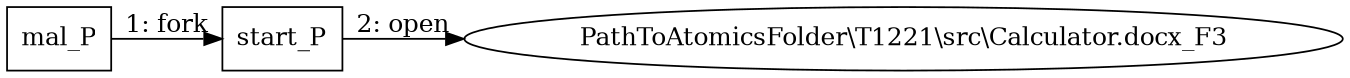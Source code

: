 digraph T1221 {
rankdir="LR"
size="9"
fixedsize="false"
splines="true"
nodesep=0.3
ranksep=0
fontsize=10
overlap="scalexy"
engine= "neato"
	"mal_P" [node_type=Process shape=box]
	"start_P" [node_type=Process shape=box]
	"PathToAtomicsFolder\\T1221\\src\\Calculator.docx_F3" [node_type=File shape=ellipse]
	"mal_P" -> "start_P" [label="1: fork"]
	"start_P" -> "PathToAtomicsFolder\\T1221\\src\\Calculator.docx_F3" [label="2: open"]
}
